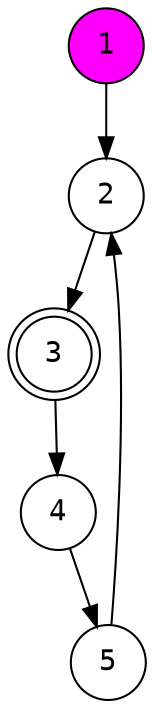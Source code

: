 digraph { node [ fontname = Courier ]
1 [ fillcolor = magenta style=filled shape=circle ]
2 [shape=circle ]
3 [peripheries=2 shape=circle ]
4 [shape=circle ]
5 [shape=circle ]

1 -> 2
2 -> 3
3 -> 4
4 -> 5
5 -> 2

}